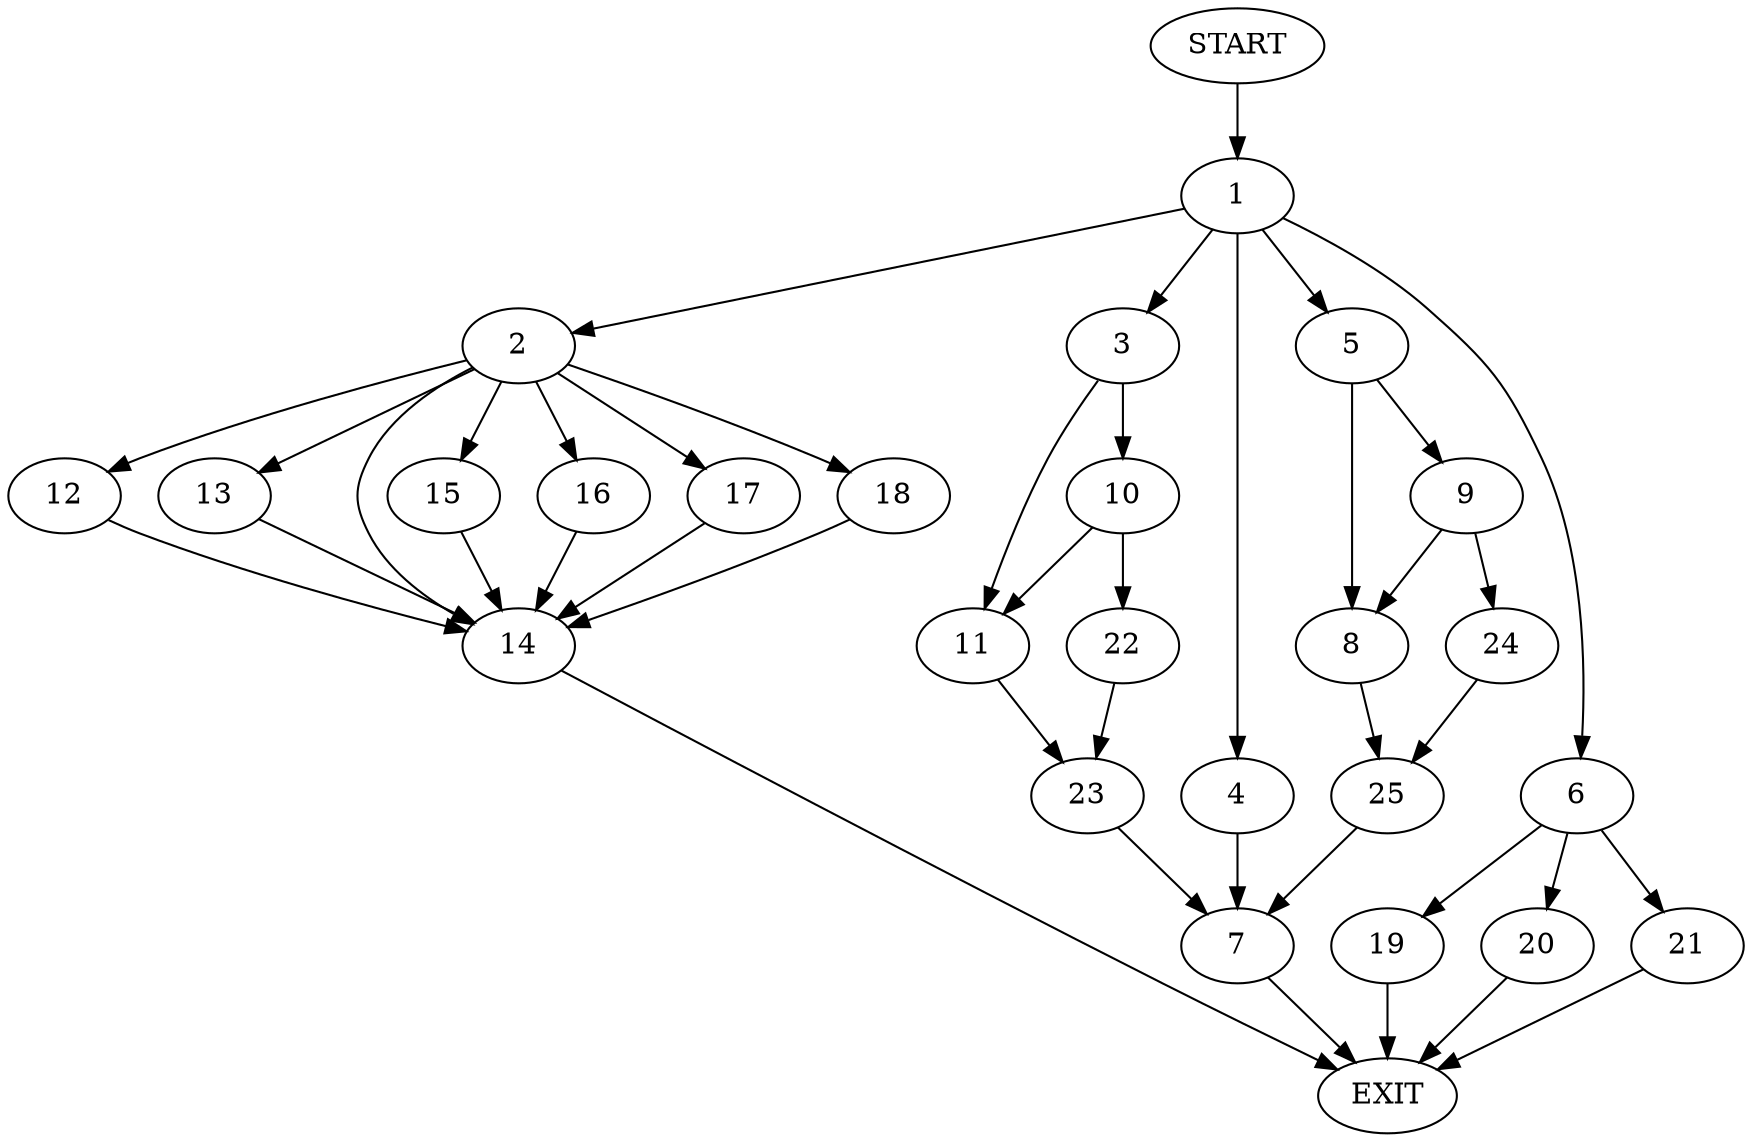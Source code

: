 digraph {
0 [label="START"]
26 [label="EXIT"]
0 -> 1
1 -> 2
1 -> 3
1 -> 4
1 -> 5
1 -> 6
4 -> 7
5 -> 8
5 -> 9
3 -> 10
3 -> 11
2 -> 12
2 -> 13
2 -> 14
2 -> 15
2 -> 16
2 -> 17
2 -> 18
6 -> 19
6 -> 20
6 -> 21
7 -> 26
10 -> 22
10 -> 11
11 -> 23
22 -> 23
23 -> 7
9 -> 8
9 -> 24
8 -> 25
24 -> 25
25 -> 7
19 -> 26
21 -> 26
20 -> 26
14 -> 26
13 -> 14
18 -> 14
16 -> 14
17 -> 14
12 -> 14
15 -> 14
}
